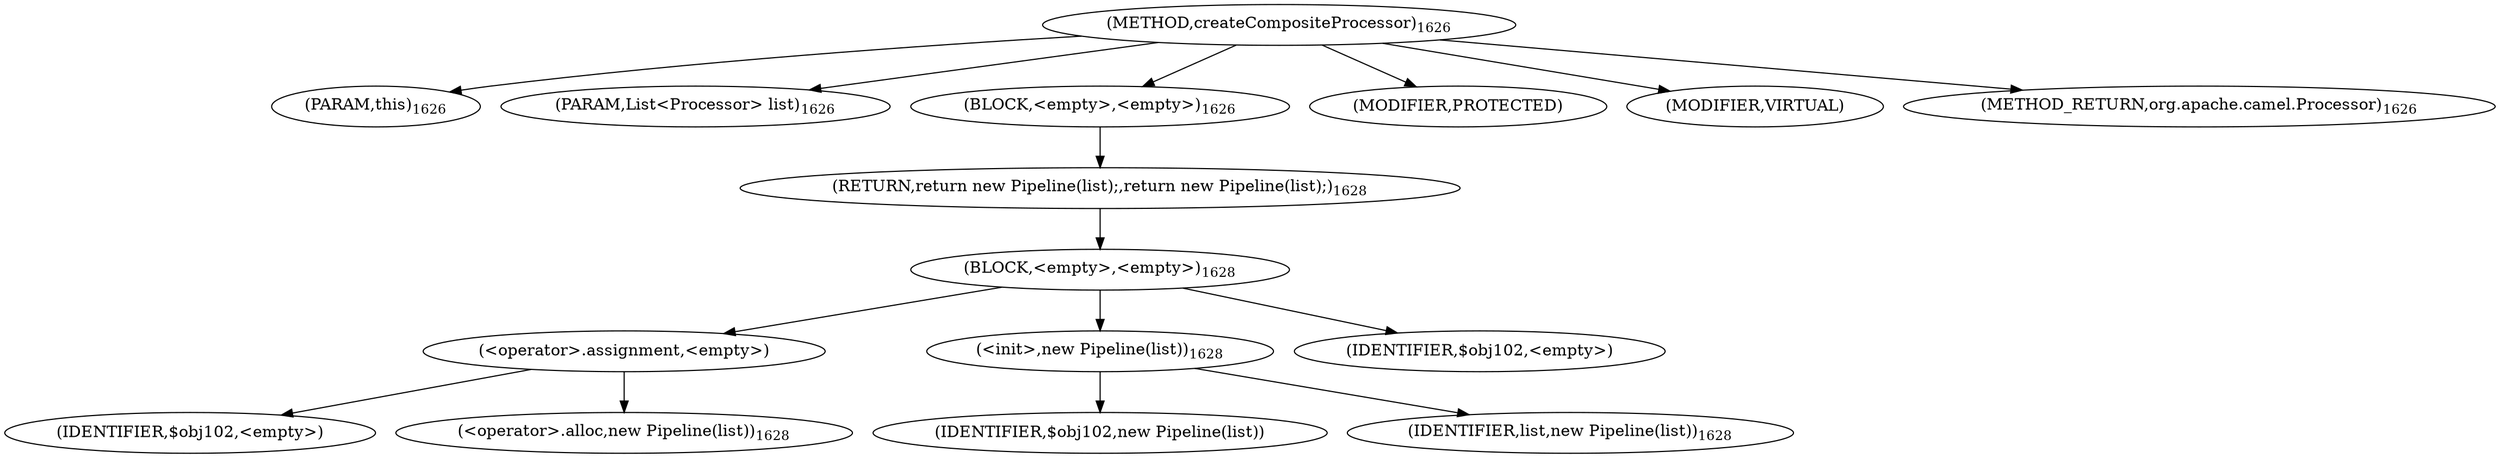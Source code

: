 digraph "createCompositeProcessor" {  
"3125" [label = <(METHOD,createCompositeProcessor)<SUB>1626</SUB>> ]
"3126" [label = <(PARAM,this)<SUB>1626</SUB>> ]
"3127" [label = <(PARAM,List&lt;Processor&gt; list)<SUB>1626</SUB>> ]
"3128" [label = <(BLOCK,&lt;empty&gt;,&lt;empty&gt;)<SUB>1626</SUB>> ]
"3129" [label = <(RETURN,return new Pipeline(list);,return new Pipeline(list);)<SUB>1628</SUB>> ]
"3130" [label = <(BLOCK,&lt;empty&gt;,&lt;empty&gt;)<SUB>1628</SUB>> ]
"3131" [label = <(&lt;operator&gt;.assignment,&lt;empty&gt;)> ]
"3132" [label = <(IDENTIFIER,$obj102,&lt;empty&gt;)> ]
"3133" [label = <(&lt;operator&gt;.alloc,new Pipeline(list))<SUB>1628</SUB>> ]
"3134" [label = <(&lt;init&gt;,new Pipeline(list))<SUB>1628</SUB>> ]
"3135" [label = <(IDENTIFIER,$obj102,new Pipeline(list))> ]
"3136" [label = <(IDENTIFIER,list,new Pipeline(list))<SUB>1628</SUB>> ]
"3137" [label = <(IDENTIFIER,$obj102,&lt;empty&gt;)> ]
"3138" [label = <(MODIFIER,PROTECTED)> ]
"3139" [label = <(MODIFIER,VIRTUAL)> ]
"3140" [label = <(METHOD_RETURN,org.apache.camel.Processor)<SUB>1626</SUB>> ]
  "3125" -> "3126" 
  "3125" -> "3127" 
  "3125" -> "3128" 
  "3125" -> "3138" 
  "3125" -> "3139" 
  "3125" -> "3140" 
  "3128" -> "3129" 
  "3129" -> "3130" 
  "3130" -> "3131" 
  "3130" -> "3134" 
  "3130" -> "3137" 
  "3131" -> "3132" 
  "3131" -> "3133" 
  "3134" -> "3135" 
  "3134" -> "3136" 
}
